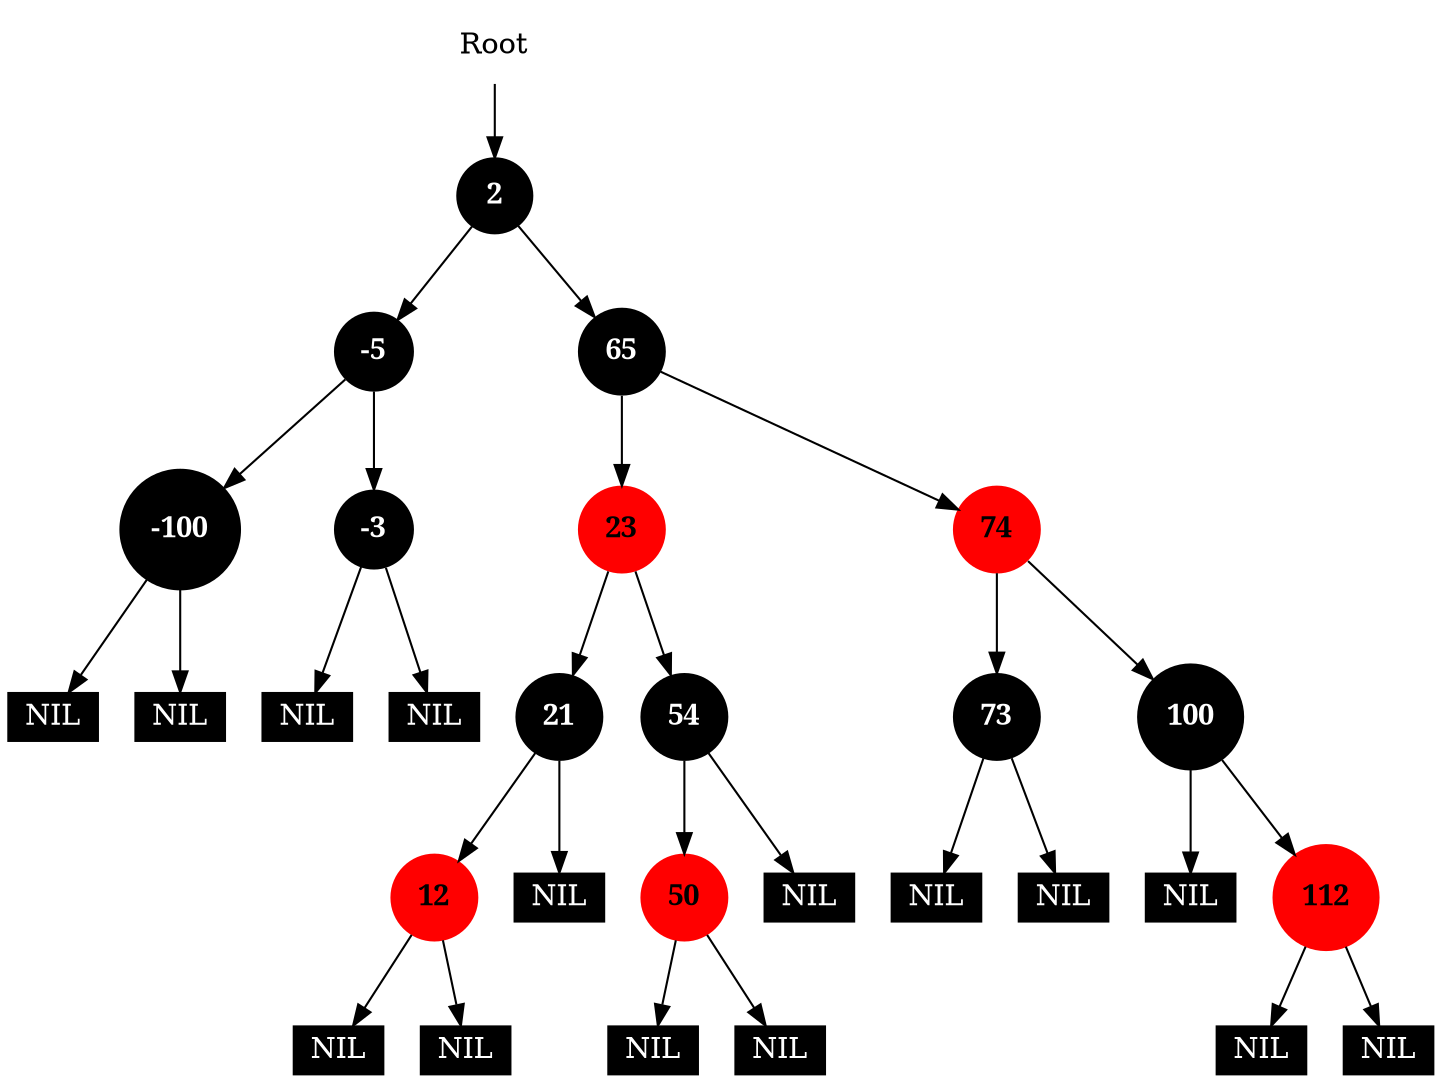 digraph G {
node [shape=circle];
root [label="Root", shape = plaintext]
2[color=black fontcolor=white style=filled fontname=bold]
root -> 2
-5[color=black fontcolor=white style=filled fontname=bold]
2 -> -5;
-100[color=black fontcolor=white style=filled fontname=bold]
-5 -> -100;
nil0[label="NIL" shape = record color=black fontcolor=white style=filled height=0.01 width=0.01]
-100 -> nil0;
-100 -> nil1;
nil1[label="NIL" shape = record color=black fontcolor=white style=filled height=0.01 width=0.01]
-3[color=black fontcolor=white style=filled fontname=bold]
-5 -> -3;
nil2[label="NIL" shape = record color=black fontcolor=white style=filled height=0.01 width=0.01]
-3 -> nil2;
-3 -> nil3;
nil3[label="NIL" shape = record color=black fontcolor=white style=filled height=0.01 width=0.01]
65[color=black fontcolor=white style=filled fontname=bold]
2 -> 65;
23[color=red style=filled fontname=bold]
65 -> 23;
21[color=black fontcolor=white style=filled fontname=bold]
23 -> 21;
12[color=red style=filled fontname=bold]
21 -> 12;
nil4[label="NIL" shape = record color=black fontcolor=white style=filled height=0.01 width=0.01]
12 -> nil4;
12 -> nil5;
nil5[label="NIL" shape = record color=black fontcolor=white style=filled height=0.01 width=0.01]
21 -> nil6;
nil6[label="NIL" shape = record color=black fontcolor=white style=filled height=0.01 width=0.01]
54[color=black fontcolor=white style=filled fontname=bold]
23 -> 54;
50[color=red style=filled fontname=bold]
54 -> 50;
nil7[label="NIL" shape = record color=black fontcolor=white style=filled height=0.01 width=0.01]
50 -> nil7;
50 -> nil8;
nil8[label="NIL" shape = record color=black fontcolor=white style=filled height=0.01 width=0.01]
54 -> nil9;
nil9[label="NIL" shape = record color=black fontcolor=white style=filled height=0.01 width=0.01]
74[color=red style=filled fontname=bold]
65 -> 74;
73[color=black fontcolor=white style=filled fontname=bold]
74 -> 73;
nil10[label="NIL" shape = record color=black fontcolor=white style=filled height=0.01 width=0.01]
73 -> nil10;
73 -> nil11;
nil11[label="NIL" shape = record color=black fontcolor=white style=filled height=0.01 width=0.01]
100[color=black fontcolor=white style=filled fontname=bold]
74 -> 100;
nil12[label="NIL" shape = record color=black fontcolor=white style=filled height=0.01 width=0.01]
100 -> nil12;
112[color=red style=filled fontname=bold]
100 -> 112;
nil13[label="NIL" shape = record color=black fontcolor=white style=filled height=0.01 width=0.01]
112 -> nil13;
112 -> nil14;
nil14[label="NIL" shape = record color=black fontcolor=white style=filled height=0.01 width=0.01]
}
